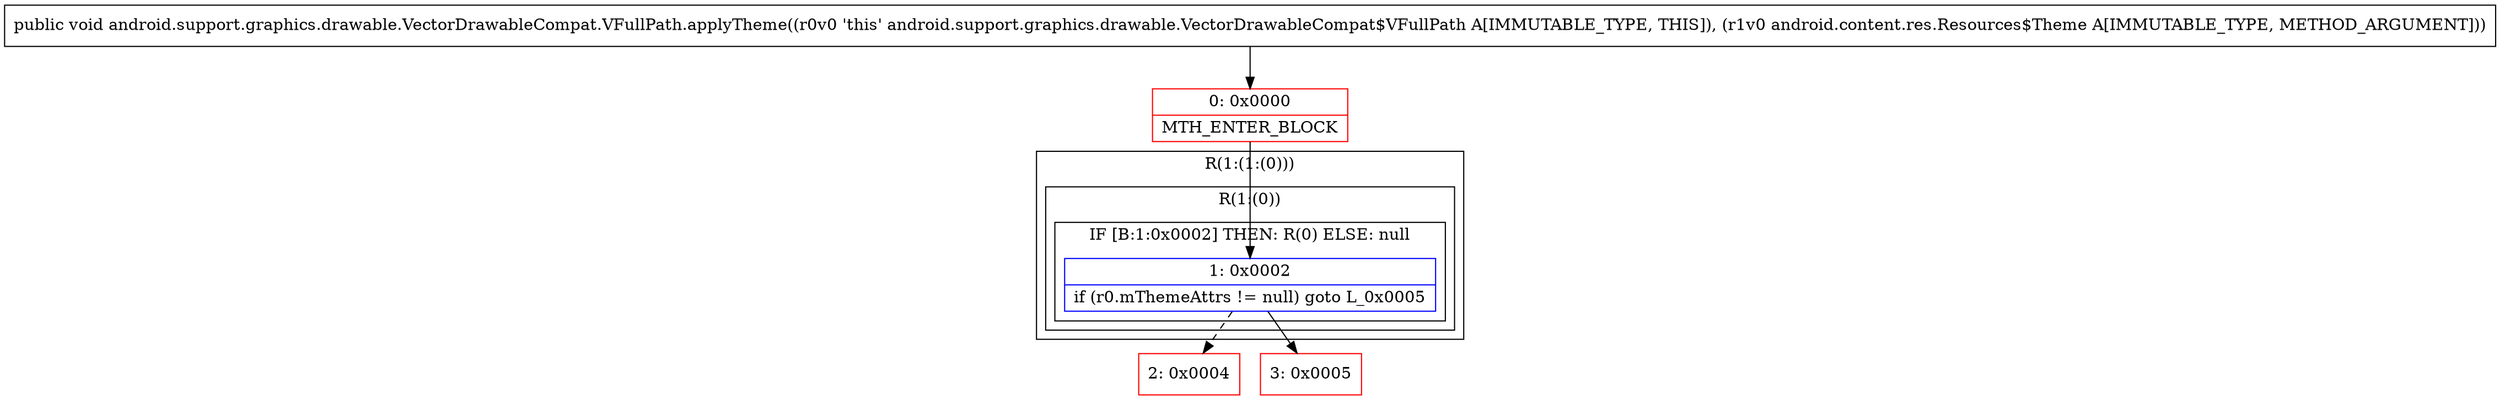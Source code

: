 digraph "CFG forandroid.support.graphics.drawable.VectorDrawableCompat.VFullPath.applyTheme(Landroid\/content\/res\/Resources$Theme;)V" {
subgraph cluster_Region_752203712 {
label = "R(1:(1:(0)))";
node [shape=record,color=blue];
subgraph cluster_Region_648071565 {
label = "R(1:(0))";
node [shape=record,color=blue];
subgraph cluster_IfRegion_908198681 {
label = "IF [B:1:0x0002] THEN: R(0) ELSE: null";
node [shape=record,color=blue];
Node_1 [shape=record,label="{1\:\ 0x0002|if (r0.mThemeAttrs != null) goto L_0x0005\l}"];
subgraph cluster_Region_1995379611 {
label = "R(0)";
node [shape=record,color=blue];
}
}
}
}
Node_0 [shape=record,color=red,label="{0\:\ 0x0000|MTH_ENTER_BLOCK\l}"];
Node_2 [shape=record,color=red,label="{2\:\ 0x0004}"];
Node_3 [shape=record,color=red,label="{3\:\ 0x0005}"];
MethodNode[shape=record,label="{public void android.support.graphics.drawable.VectorDrawableCompat.VFullPath.applyTheme((r0v0 'this' android.support.graphics.drawable.VectorDrawableCompat$VFullPath A[IMMUTABLE_TYPE, THIS]), (r1v0 android.content.res.Resources$Theme A[IMMUTABLE_TYPE, METHOD_ARGUMENT])) }"];
MethodNode -> Node_0;
Node_1 -> Node_2[style=dashed];
Node_1 -> Node_3;
Node_0 -> Node_1;
}

